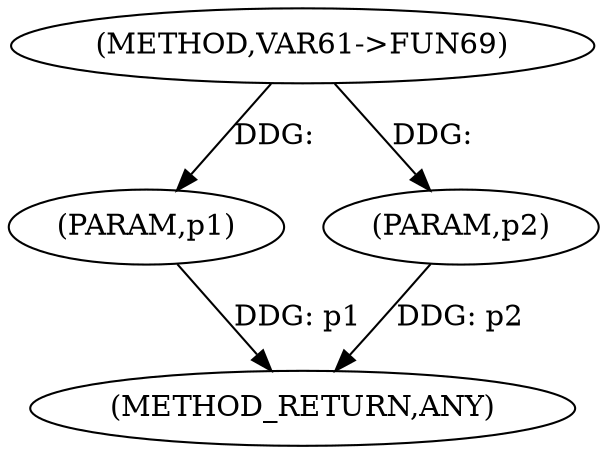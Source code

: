 
digraph "VAR61-&gt;FUN69" {  

"14909" [label = "(METHOD,VAR61-&gt;FUN69)" ]

"14913" [label = "(METHOD_RETURN,ANY)" ]

"14910" [label = "(PARAM,p1)" ]

"14911" [label = "(PARAM,p2)" ]

  "14910" -> "14913"  [ label = "DDG: p1"] 

  "14911" -> "14913"  [ label = "DDG: p2"] 

  "14909" -> "14910"  [ label = "DDG: "] 

  "14909" -> "14911"  [ label = "DDG: "] 

}